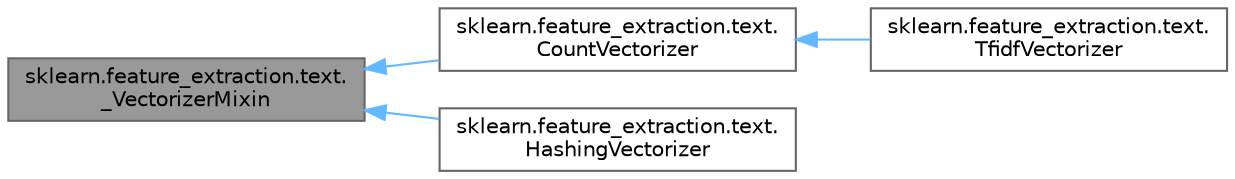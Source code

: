 digraph "sklearn.feature_extraction.text._VectorizerMixin"
{
 // LATEX_PDF_SIZE
  bgcolor="transparent";
  edge [fontname=Helvetica,fontsize=10,labelfontname=Helvetica,labelfontsize=10];
  node [fontname=Helvetica,fontsize=10,shape=box,height=0.2,width=0.4];
  rankdir="LR";
  Node1 [id="Node000001",label="sklearn.feature_extraction.text.\l_VectorizerMixin",height=0.2,width=0.4,color="gray40", fillcolor="grey60", style="filled", fontcolor="black",tooltip=" "];
  Node1 -> Node2 [id="edge1_Node000001_Node000002",dir="back",color="steelblue1",style="solid",tooltip=" "];
  Node2 [id="Node000002",label="sklearn.feature_extraction.text.\lCountVectorizer",height=0.2,width=0.4,color="gray40", fillcolor="white", style="filled",URL="$d6/d16/classsklearn_1_1feature__extraction_1_1text_1_1CountVectorizer.html",tooltip=" "];
  Node2 -> Node3 [id="edge2_Node000002_Node000003",dir="back",color="steelblue1",style="solid",tooltip=" "];
  Node3 [id="Node000003",label="sklearn.feature_extraction.text.\lTfidfVectorizer",height=0.2,width=0.4,color="gray40", fillcolor="white", style="filled",URL="$d5/dc0/classsklearn_1_1feature__extraction_1_1text_1_1TfidfVectorizer.html",tooltip=" "];
  Node1 -> Node4 [id="edge3_Node000001_Node000004",dir="back",color="steelblue1",style="solid",tooltip=" "];
  Node4 [id="Node000004",label="sklearn.feature_extraction.text.\lHashingVectorizer",height=0.2,width=0.4,color="gray40", fillcolor="white", style="filled",URL="$d3/d1a/classsklearn_1_1feature__extraction_1_1text_1_1HashingVectorizer.html",tooltip=" "];
}
